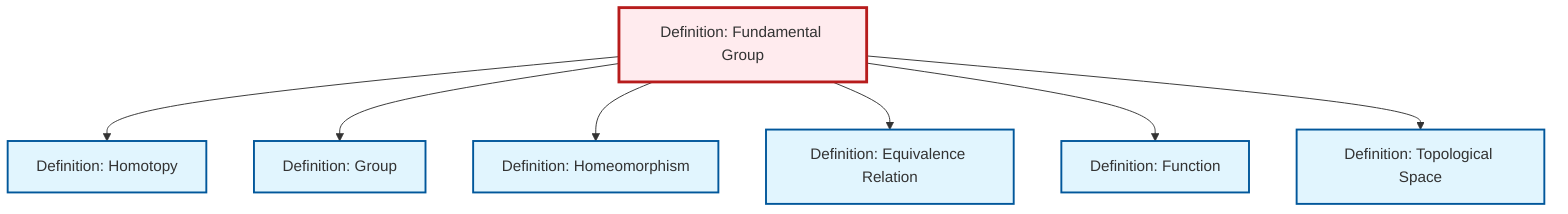 graph TD
    classDef definition fill:#e1f5fe,stroke:#01579b,stroke-width:2px
    classDef theorem fill:#f3e5f5,stroke:#4a148c,stroke-width:2px
    classDef axiom fill:#fff3e0,stroke:#e65100,stroke-width:2px
    classDef example fill:#e8f5e9,stroke:#1b5e20,stroke-width:2px
    classDef current fill:#ffebee,stroke:#b71c1c,stroke-width:3px
    def-homeomorphism["Definition: Homeomorphism"]:::definition
    def-function["Definition: Function"]:::definition
    def-equivalence-relation["Definition: Equivalence Relation"]:::definition
    def-topological-space["Definition: Topological Space"]:::definition
    def-group["Definition: Group"]:::definition
    def-fundamental-group["Definition: Fundamental Group"]:::definition
    def-homotopy["Definition: Homotopy"]:::definition
    def-fundamental-group --> def-homotopy
    def-fundamental-group --> def-group
    def-fundamental-group --> def-homeomorphism
    def-fundamental-group --> def-equivalence-relation
    def-fundamental-group --> def-function
    def-fundamental-group --> def-topological-space
    class def-fundamental-group current